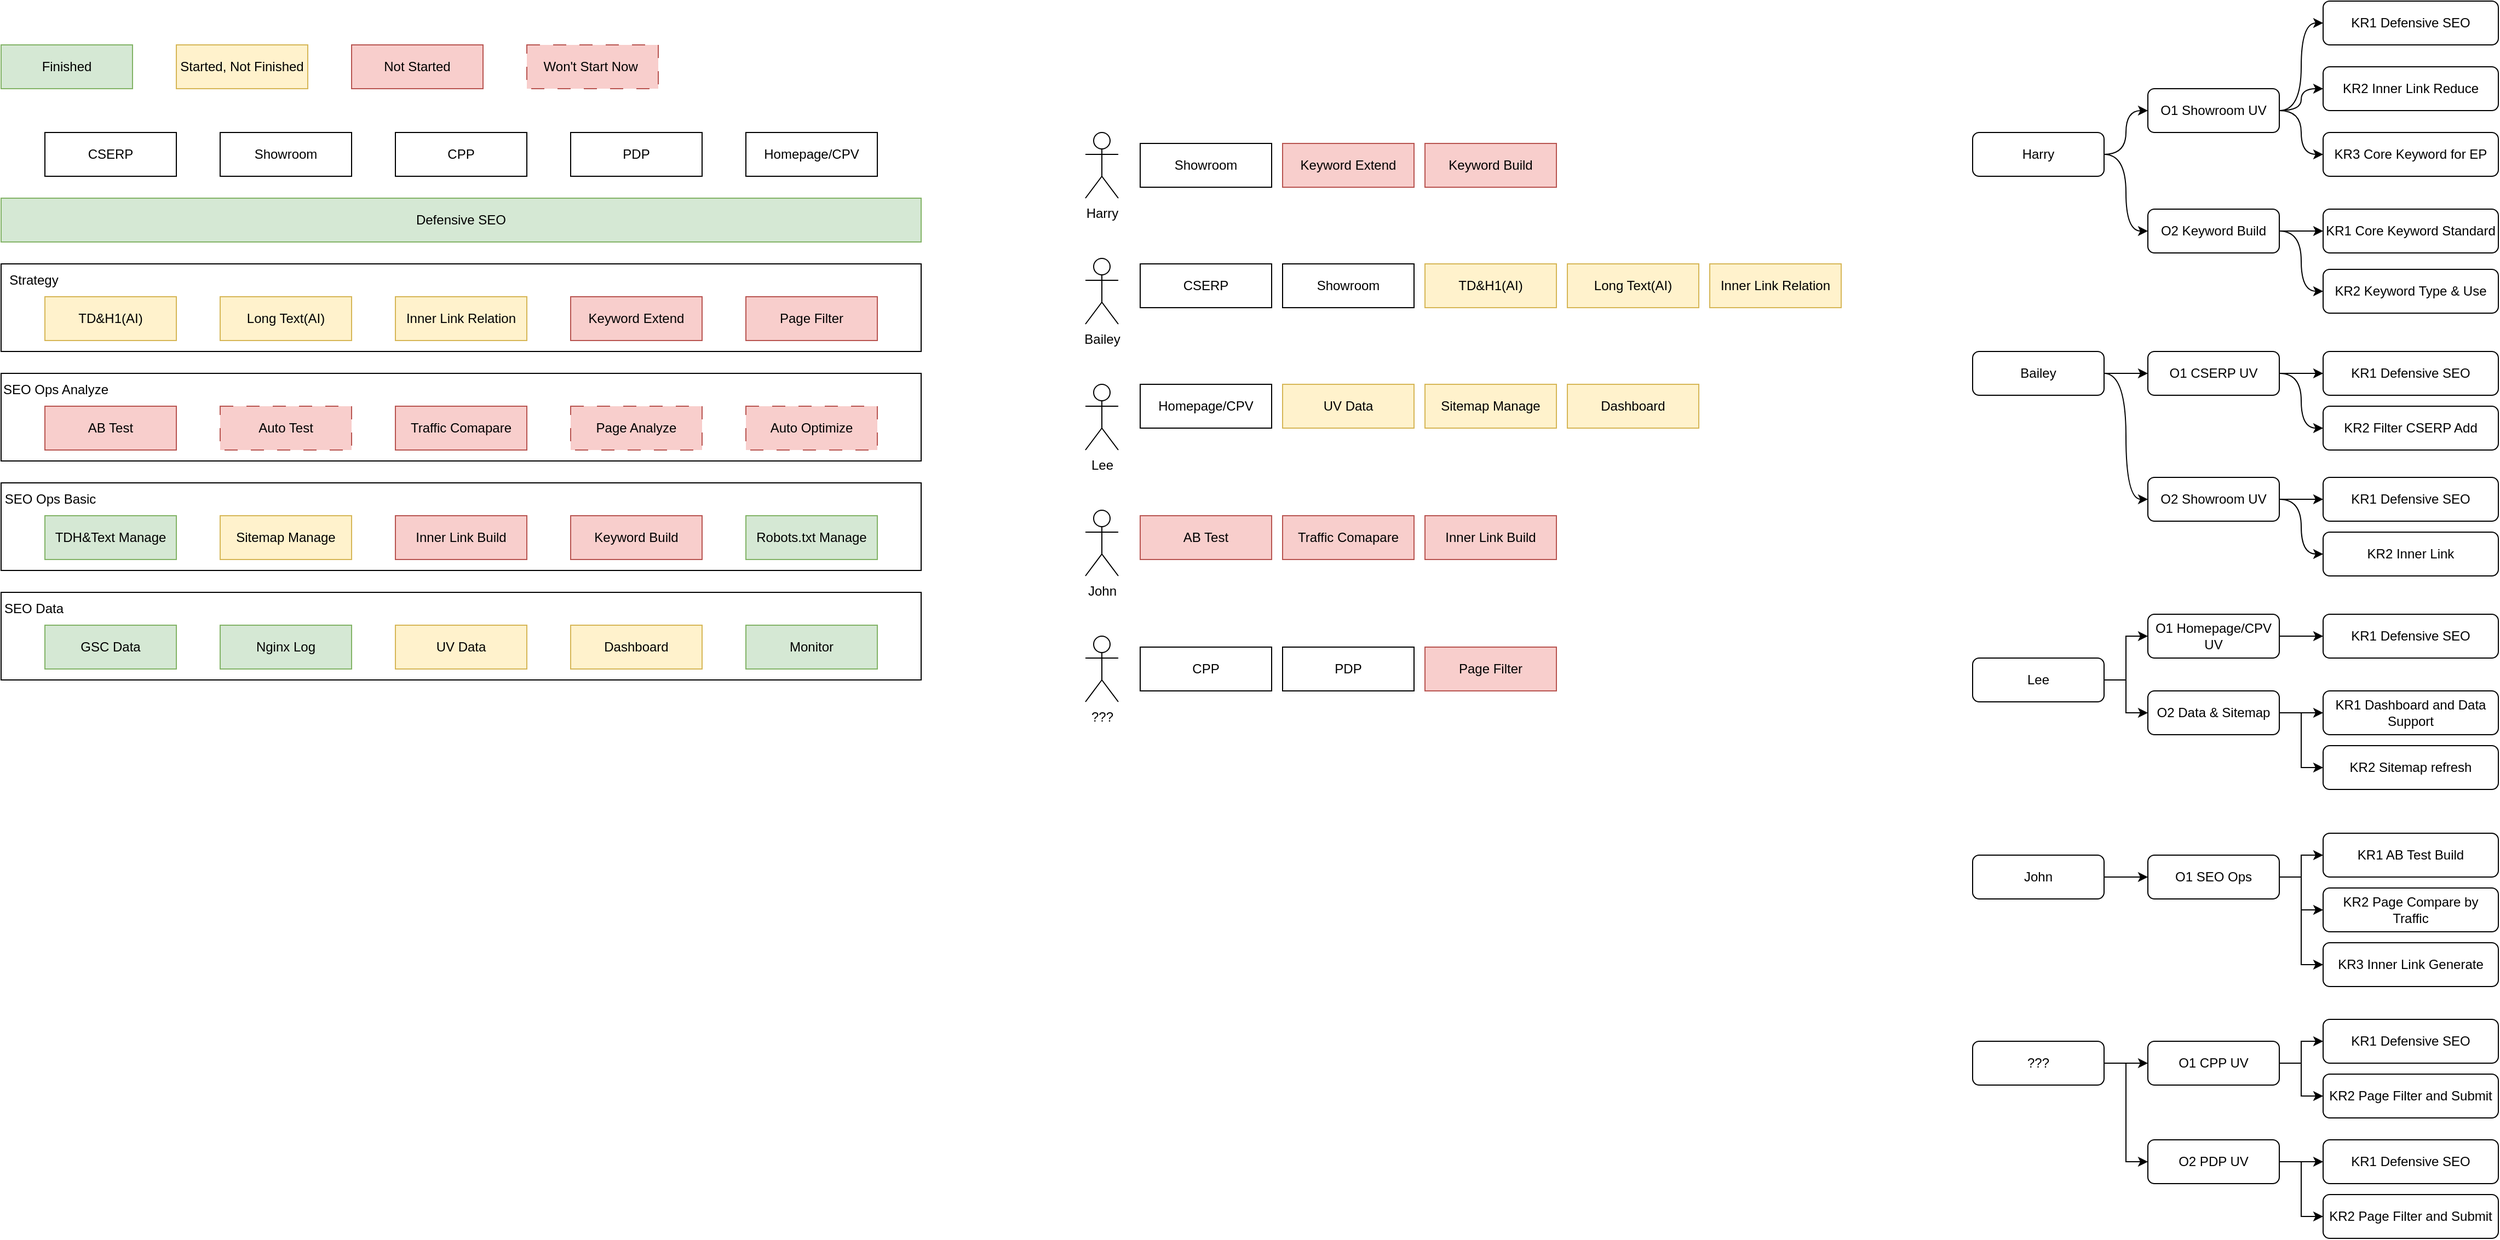 <mxfile version="28.2.5">
  <diagram name="第 1 页" id="SxdwZpmiBkziujz-fnMS">
    <mxGraphModel dx="1426" dy="1862" grid="1" gridSize="10" guides="1" tooltips="1" connect="1" arrows="1" fold="1" page="1" pageScale="1" pageWidth="827" pageHeight="1169" math="0" shadow="0">
      <root>
        <mxCell id="0" />
        <mxCell id="1" parent="0" />
        <mxCell id="_A9HMpBK-SsbvdlF7IaC-19" value="" style="rounded=0;whiteSpace=wrap;html=1;" vertex="1" parent="1">
          <mxGeometry x="40" y="-120" width="840" height="80" as="geometry" />
        </mxCell>
        <mxCell id="_A9HMpBK-SsbvdlF7IaC-5" value="" style="rounded=0;whiteSpace=wrap;html=1;" vertex="1" parent="1">
          <mxGeometry x="40" y="-20" width="840" height="80" as="geometry" />
        </mxCell>
        <mxCell id="pnVkMQvRt2Ape3iZtl4g-7" value="" style="rounded=0;whiteSpace=wrap;html=1;" parent="1" vertex="1">
          <mxGeometry x="40" y="80" width="840" height="80" as="geometry" />
        </mxCell>
        <mxCell id="pnVkMQvRt2Ape3iZtl4g-1" value="" style="rounded=0;whiteSpace=wrap;html=1;" parent="1" vertex="1">
          <mxGeometry x="40" y="180" width="840" height="80" as="geometry" />
        </mxCell>
        <mxCell id="pnVkMQvRt2Ape3iZtl4g-2" value="TDH&amp;amp;Text Manage" style="rounded=0;whiteSpace=wrap;html=1;fillColor=#d5e8d4;strokeColor=#82b366;" parent="1" vertex="1">
          <mxGeometry x="80" y="110" width="120" height="40" as="geometry" />
        </mxCell>
        <mxCell id="pnVkMQvRt2Ape3iZtl4g-3" value="Sitemap Manage" style="rounded=0;whiteSpace=wrap;html=1;fillColor=#fff2cc;strokeColor=#d6b656;" parent="1" vertex="1">
          <mxGeometry x="240" y="110" width="120" height="40" as="geometry" />
        </mxCell>
        <mxCell id="pnVkMQvRt2Ape3iZtl4g-4" value="Inner Link Build" style="rounded=0;whiteSpace=wrap;html=1;fillColor=#f8cecc;strokeColor=#b85450;" parent="1" vertex="1">
          <mxGeometry x="400" y="110" width="120" height="40" as="geometry" />
        </mxCell>
        <mxCell id="pnVkMQvRt2Ape3iZtl4g-5" value="Keyword Build" style="rounded=0;whiteSpace=wrap;html=1;fillColor=#f8cecc;strokeColor=#b85450;" parent="1" vertex="1">
          <mxGeometry x="560" y="110" width="120" height="40" as="geometry" />
        </mxCell>
        <mxCell id="pnVkMQvRt2Ape3iZtl4g-6" value="Robots.txt Manage" style="rounded=0;whiteSpace=wrap;html=1;fillColor=#d5e8d4;strokeColor=#82b366;" parent="1" vertex="1">
          <mxGeometry x="720" y="110" width="120" height="40" as="geometry" />
        </mxCell>
        <mxCell id="pnVkMQvRt2Ape3iZtl4g-8" value="SEO Ops Basic" style="text;html=1;align=center;verticalAlign=middle;whiteSpace=wrap;rounded=0;" parent="1" vertex="1">
          <mxGeometry x="40" y="80" width="90" height="30" as="geometry" />
        </mxCell>
        <mxCell id="pnVkMQvRt2Ape3iZtl4g-9" value="GSC Data" style="rounded=0;whiteSpace=wrap;html=1;fillColor=#d5e8d4;strokeColor=#82b366;" parent="1" vertex="1">
          <mxGeometry x="80" y="210" width="120" height="40" as="geometry" />
        </mxCell>
        <mxCell id="pnVkMQvRt2Ape3iZtl4g-10" value="Nginx Log" style="rounded=0;whiteSpace=wrap;html=1;fillColor=#d5e8d4;strokeColor=#82b366;" parent="1" vertex="1">
          <mxGeometry x="240" y="210" width="120" height="40" as="geometry" />
        </mxCell>
        <mxCell id="pnVkMQvRt2Ape3iZtl4g-11" value="UV Data" style="rounded=0;whiteSpace=wrap;html=1;fillColor=#fff2cc;strokeColor=#d6b656;" parent="1" vertex="1">
          <mxGeometry x="400" y="210" width="120" height="40" as="geometry" />
        </mxCell>
        <mxCell id="pnVkMQvRt2Ape3iZtl4g-12" value="Dashboard" style="rounded=0;whiteSpace=wrap;html=1;fillColor=#fff2cc;strokeColor=#d6b656;" parent="1" vertex="1">
          <mxGeometry x="560" y="210" width="120" height="40" as="geometry" />
        </mxCell>
        <mxCell id="pnVkMQvRt2Ape3iZtl4g-13" value="Monitor" style="rounded=0;whiteSpace=wrap;html=1;fillColor=#d5e8d4;strokeColor=#82b366;" parent="1" vertex="1">
          <mxGeometry x="720" y="210" width="120" height="40" as="geometry" />
        </mxCell>
        <mxCell id="pnVkMQvRt2Ape3iZtl4g-14" value="SEO Data" style="text;html=1;align=center;verticalAlign=middle;whiteSpace=wrap;rounded=0;" parent="1" vertex="1">
          <mxGeometry x="40" y="180" width="60" height="30" as="geometry" />
        </mxCell>
        <mxCell id="_A9HMpBK-SsbvdlF7IaC-1" value="AB Test" style="rounded=0;whiteSpace=wrap;html=1;fillColor=#f8cecc;strokeColor=#b85450;" vertex="1" parent="1">
          <mxGeometry x="80" y="10" width="120" height="40" as="geometry" />
        </mxCell>
        <mxCell id="_A9HMpBK-SsbvdlF7IaC-2" value="Page Analyze" style="rounded=0;whiteSpace=wrap;html=1;fillColor=#f8cecc;strokeColor=#b85450;dashed=1;dashPattern=12 12;" vertex="1" parent="1">
          <mxGeometry x="560" y="10" width="120" height="40" as="geometry" />
        </mxCell>
        <mxCell id="_A9HMpBK-SsbvdlF7IaC-3" value="Auto Optimize" style="rounded=0;whiteSpace=wrap;html=1;fillColor=#f8cecc;strokeColor=#b85450;dashed=1;dashPattern=12 12;" vertex="1" parent="1">
          <mxGeometry x="720" y="10" width="120" height="40" as="geometry" />
        </mxCell>
        <mxCell id="_A9HMpBK-SsbvdlF7IaC-4" value="Auto Test" style="rounded=0;whiteSpace=wrap;html=1;fillColor=#f8cecc;strokeColor=#b85450;dashed=1;dashPattern=12 12;" vertex="1" parent="1">
          <mxGeometry x="240" y="10" width="120" height="40" as="geometry" />
        </mxCell>
        <mxCell id="_A9HMpBK-SsbvdlF7IaC-6" value="SEO Ops Analyze" style="text;html=1;align=center;verticalAlign=middle;whiteSpace=wrap;rounded=0;" vertex="1" parent="1">
          <mxGeometry x="40" y="-20" width="100" height="30" as="geometry" />
        </mxCell>
        <mxCell id="_A9HMpBK-SsbvdlF7IaC-7" value="Showroom" style="rounded=0;whiteSpace=wrap;html=1;" vertex="1" parent="1">
          <mxGeometry x="240" y="-240" width="120" height="40" as="geometry" />
        </mxCell>
        <mxCell id="_A9HMpBK-SsbvdlF7IaC-8" value="CSERP" style="rounded=0;whiteSpace=wrap;html=1;" vertex="1" parent="1">
          <mxGeometry x="80" y="-240" width="120" height="40" as="geometry" />
        </mxCell>
        <mxCell id="_A9HMpBK-SsbvdlF7IaC-9" value="CPP" style="rounded=0;whiteSpace=wrap;html=1;" vertex="1" parent="1">
          <mxGeometry x="400" y="-240" width="120" height="40" as="geometry" />
        </mxCell>
        <mxCell id="_A9HMpBK-SsbvdlF7IaC-10" value="PDP" style="rounded=0;whiteSpace=wrap;html=1;" vertex="1" parent="1">
          <mxGeometry x="560" y="-240" width="120" height="40" as="geometry" />
        </mxCell>
        <mxCell id="_A9HMpBK-SsbvdlF7IaC-11" value="Homepage/CPV" style="rounded=0;whiteSpace=wrap;html=1;" vertex="1" parent="1">
          <mxGeometry x="720" y="-240" width="120" height="40" as="geometry" />
        </mxCell>
        <mxCell id="_A9HMpBK-SsbvdlF7IaC-13" value="TD&amp;amp;H1(AI)" style="rounded=0;whiteSpace=wrap;html=1;fillColor=#fff2cc;strokeColor=#d6b656;" vertex="1" parent="1">
          <mxGeometry x="80" y="-90" width="120" height="40" as="geometry" />
        </mxCell>
        <mxCell id="_A9HMpBK-SsbvdlF7IaC-14" value="Long Text(AI)" style="rounded=0;whiteSpace=wrap;html=1;fillColor=#fff2cc;strokeColor=#d6b656;" vertex="1" parent="1">
          <mxGeometry x="240" y="-90" width="120" height="40" as="geometry" />
        </mxCell>
        <mxCell id="_A9HMpBK-SsbvdlF7IaC-15" value="Inner Link Relation" style="rounded=0;whiteSpace=wrap;html=1;fillColor=#fff2cc;strokeColor=#d6b656;" vertex="1" parent="1">
          <mxGeometry x="400" y="-90" width="120" height="40" as="geometry" />
        </mxCell>
        <mxCell id="_A9HMpBK-SsbvdlF7IaC-16" value="Keyword Extend" style="rounded=0;whiteSpace=wrap;html=1;fillColor=#f8cecc;strokeColor=#b85450;" vertex="1" parent="1">
          <mxGeometry x="560" y="-90" width="120" height="40" as="geometry" />
        </mxCell>
        <mxCell id="_A9HMpBK-SsbvdlF7IaC-17" value="Traffic Comapare" style="rounded=0;whiteSpace=wrap;html=1;fillColor=#f8cecc;strokeColor=#b85450;" vertex="1" parent="1">
          <mxGeometry x="400" y="10" width="120" height="40" as="geometry" />
        </mxCell>
        <mxCell id="_A9HMpBK-SsbvdlF7IaC-18" value="Page Filter" style="rounded=0;whiteSpace=wrap;html=1;fillColor=#f8cecc;strokeColor=#b85450;" vertex="1" parent="1">
          <mxGeometry x="720" y="-90" width="120" height="40" as="geometry" />
        </mxCell>
        <mxCell id="_A9HMpBK-SsbvdlF7IaC-20" value="Strategy" style="text;html=1;align=center;verticalAlign=middle;whiteSpace=wrap;rounded=0;" vertex="1" parent="1">
          <mxGeometry x="40" y="-120" width="60" height="30" as="geometry" />
        </mxCell>
        <mxCell id="_A9HMpBK-SsbvdlF7IaC-22" value="Started, Not Finished" style="rounded=0;whiteSpace=wrap;html=1;fillColor=#fff2cc;strokeColor=#d6b656;" vertex="1" parent="1">
          <mxGeometry x="200" y="-320" width="120" height="40" as="geometry" />
        </mxCell>
        <mxCell id="_A9HMpBK-SsbvdlF7IaC-23" value="Not Started" style="rounded=0;whiteSpace=wrap;html=1;fillColor=#f8cecc;strokeColor=#b85450;" vertex="1" parent="1">
          <mxGeometry x="360" y="-320" width="120" height="40" as="geometry" />
        </mxCell>
        <mxCell id="_A9HMpBK-SsbvdlF7IaC-24" value="Finished" style="rounded=0;whiteSpace=wrap;html=1;fillColor=#d5e8d4;strokeColor=#82b366;" vertex="1" parent="1">
          <mxGeometry x="40" y="-320" width="120" height="40" as="geometry" />
        </mxCell>
        <mxCell id="_A9HMpBK-SsbvdlF7IaC-25" value="Won&#39;t Start Now&amp;nbsp;" style="rounded=0;whiteSpace=wrap;html=1;fillColor=#f8cecc;strokeColor=#b85450;dashed=1;dashPattern=12 12;" vertex="1" parent="1">
          <mxGeometry x="520" y="-320" width="120" height="40" as="geometry" />
        </mxCell>
        <mxCell id="_A9HMpBK-SsbvdlF7IaC-26" value="Defensive SEO" style="rounded=0;whiteSpace=wrap;html=1;fillColor=#d5e8d4;strokeColor=#82b366;" vertex="1" parent="1">
          <mxGeometry x="40" y="-180" width="840" height="40" as="geometry" />
        </mxCell>
        <mxCell id="_A9HMpBK-SsbvdlF7IaC-28" value="Bailey" style="shape=umlActor;verticalLabelPosition=bottom;verticalAlign=top;html=1;outlineConnect=0;" vertex="1" parent="1">
          <mxGeometry x="1030" y="-125" width="30" height="60" as="geometry" />
        </mxCell>
        <mxCell id="_A9HMpBK-SsbvdlF7IaC-29" value="Lee" style="shape=umlActor;verticalLabelPosition=bottom;verticalAlign=top;html=1;outlineConnect=0;" vertex="1" parent="1">
          <mxGeometry x="1030" y="-10" width="30" height="60" as="geometry" />
        </mxCell>
        <mxCell id="_A9HMpBK-SsbvdlF7IaC-30" value="John" style="shape=umlActor;verticalLabelPosition=bottom;verticalAlign=top;html=1;outlineConnect=0;" vertex="1" parent="1">
          <mxGeometry x="1030" y="105" width="30" height="60" as="geometry" />
        </mxCell>
        <mxCell id="_A9HMpBK-SsbvdlF7IaC-31" value="Harry" style="shape=umlActor;verticalLabelPosition=bottom;verticalAlign=top;html=1;outlineConnect=0;" vertex="1" parent="1">
          <mxGeometry x="1030" y="-240" width="30" height="60" as="geometry" />
        </mxCell>
        <mxCell id="_A9HMpBK-SsbvdlF7IaC-34" value="???" style="shape=umlActor;verticalLabelPosition=bottom;verticalAlign=top;html=1;outlineConnect=0;" vertex="1" parent="1">
          <mxGeometry x="1030" y="220" width="30" height="60" as="geometry" />
        </mxCell>
        <mxCell id="_A9HMpBK-SsbvdlF7IaC-35" value="Showroom" style="rounded=0;whiteSpace=wrap;html=1;" vertex="1" parent="1">
          <mxGeometry x="1080" y="-230" width="120" height="40" as="geometry" />
        </mxCell>
        <mxCell id="_A9HMpBK-SsbvdlF7IaC-36" value="Keyword Extend" style="rounded=0;whiteSpace=wrap;html=1;fillColor=#f8cecc;strokeColor=#b85450;" vertex="1" parent="1">
          <mxGeometry x="1210" y="-230" width="120" height="40" as="geometry" />
        </mxCell>
        <mxCell id="_A9HMpBK-SsbvdlF7IaC-37" value="Keyword Build" style="rounded=0;whiteSpace=wrap;html=1;fillColor=#f8cecc;strokeColor=#b85450;" vertex="1" parent="1">
          <mxGeometry x="1340" y="-230" width="120" height="40" as="geometry" />
        </mxCell>
        <mxCell id="_A9HMpBK-SsbvdlF7IaC-38" value="CSERP" style="rounded=0;whiteSpace=wrap;html=1;" vertex="1" parent="1">
          <mxGeometry x="1080" y="-120" width="120" height="40" as="geometry" />
        </mxCell>
        <mxCell id="_A9HMpBK-SsbvdlF7IaC-39" value="Showroom" style="rounded=0;whiteSpace=wrap;html=1;" vertex="1" parent="1">
          <mxGeometry x="1210" y="-120" width="120" height="40" as="geometry" />
        </mxCell>
        <mxCell id="_A9HMpBK-SsbvdlF7IaC-40" value="TD&amp;amp;H1(AI)" style="rounded=0;whiteSpace=wrap;html=1;fillColor=#fff2cc;strokeColor=#d6b656;" vertex="1" parent="1">
          <mxGeometry x="1340" y="-120" width="120" height="40" as="geometry" />
        </mxCell>
        <mxCell id="_A9HMpBK-SsbvdlF7IaC-41" value="Long Text(AI)" style="rounded=0;whiteSpace=wrap;html=1;fillColor=#fff2cc;strokeColor=#d6b656;" vertex="1" parent="1">
          <mxGeometry x="1470" y="-120" width="120" height="40" as="geometry" />
        </mxCell>
        <mxCell id="_A9HMpBK-SsbvdlF7IaC-42" value="Inner Link Relation" style="rounded=0;whiteSpace=wrap;html=1;fillColor=#fff2cc;strokeColor=#d6b656;" vertex="1" parent="1">
          <mxGeometry x="1600" y="-120" width="120" height="40" as="geometry" />
        </mxCell>
        <mxCell id="_A9HMpBK-SsbvdlF7IaC-43" value="UV Data" style="rounded=0;whiteSpace=wrap;html=1;fillColor=#fff2cc;strokeColor=#d6b656;" vertex="1" parent="1">
          <mxGeometry x="1210" y="-10" width="120" height="40" as="geometry" />
        </mxCell>
        <mxCell id="_A9HMpBK-SsbvdlF7IaC-44" value="Sitemap Manage" style="rounded=0;whiteSpace=wrap;html=1;fillColor=#fff2cc;strokeColor=#d6b656;" vertex="1" parent="1">
          <mxGeometry x="1340" y="-10" width="120" height="40" as="geometry" />
        </mxCell>
        <mxCell id="_A9HMpBK-SsbvdlF7IaC-45" value="Inner Link Build" style="rounded=0;whiteSpace=wrap;html=1;fillColor=#f8cecc;strokeColor=#b85450;" vertex="1" parent="1">
          <mxGeometry x="1340" y="110" width="120" height="40" as="geometry" />
        </mxCell>
        <mxCell id="_A9HMpBK-SsbvdlF7IaC-46" value="Dashboard" style="rounded=0;whiteSpace=wrap;html=1;fillColor=#fff2cc;strokeColor=#d6b656;" vertex="1" parent="1">
          <mxGeometry x="1470" y="-10" width="120" height="40" as="geometry" />
        </mxCell>
        <mxCell id="_A9HMpBK-SsbvdlF7IaC-47" value="AB Test" style="rounded=0;whiteSpace=wrap;html=1;fillColor=#f8cecc;strokeColor=#b85450;" vertex="1" parent="1">
          <mxGeometry x="1080" y="110" width="120" height="40" as="geometry" />
        </mxCell>
        <mxCell id="_A9HMpBK-SsbvdlF7IaC-48" value="Traffic Comapare" style="rounded=0;whiteSpace=wrap;html=1;fillColor=#f8cecc;strokeColor=#b85450;" vertex="1" parent="1">
          <mxGeometry x="1210" y="110" width="120" height="40" as="geometry" />
        </mxCell>
        <mxCell id="_A9HMpBK-SsbvdlF7IaC-49" value="CPP" style="rounded=0;whiteSpace=wrap;html=1;" vertex="1" parent="1">
          <mxGeometry x="1080" y="230" width="120" height="40" as="geometry" />
        </mxCell>
        <mxCell id="_A9HMpBK-SsbvdlF7IaC-50" value="PDP" style="rounded=0;whiteSpace=wrap;html=1;" vertex="1" parent="1">
          <mxGeometry x="1210" y="230" width="120" height="40" as="geometry" />
        </mxCell>
        <mxCell id="_A9HMpBK-SsbvdlF7IaC-51" value="Page Filter" style="rounded=0;whiteSpace=wrap;html=1;fillColor=#f8cecc;strokeColor=#b85450;" vertex="1" parent="1">
          <mxGeometry x="1340" y="230" width="120" height="40" as="geometry" />
        </mxCell>
        <mxCell id="_A9HMpBK-SsbvdlF7IaC-52" value="Homepage/CPV" style="rounded=0;whiteSpace=wrap;html=1;" vertex="1" parent="1">
          <mxGeometry x="1080" y="-10" width="120" height="40" as="geometry" />
        </mxCell>
        <mxCell id="_A9HMpBK-SsbvdlF7IaC-87" style="edgeStyle=orthogonalEdgeStyle;rounded=0;orthogonalLoop=1;jettySize=auto;html=1;exitX=1;exitY=0.5;exitDx=0;exitDy=0;entryX=0;entryY=0.5;entryDx=0;entryDy=0;curved=1;" edge="1" parent="1" source="_A9HMpBK-SsbvdlF7IaC-53" target="_A9HMpBK-SsbvdlF7IaC-58">
          <mxGeometry relative="1" as="geometry" />
        </mxCell>
        <mxCell id="_A9HMpBK-SsbvdlF7IaC-91" style="edgeStyle=orthogonalEdgeStyle;rounded=0;orthogonalLoop=1;jettySize=auto;html=1;exitX=1;exitY=0.5;exitDx=0;exitDy=0;entryX=0;entryY=0.5;entryDx=0;entryDy=0;curved=1;" edge="1" parent="1" source="_A9HMpBK-SsbvdlF7IaC-53" target="_A9HMpBK-SsbvdlF7IaC-59">
          <mxGeometry relative="1" as="geometry" />
        </mxCell>
        <mxCell id="_A9HMpBK-SsbvdlF7IaC-53" value="Harry" style="rounded=1;whiteSpace=wrap;html=1;" vertex="1" parent="1">
          <mxGeometry x="1840" y="-240" width="120" height="40" as="geometry" />
        </mxCell>
        <mxCell id="_A9HMpBK-SsbvdlF7IaC-94" style="edgeStyle=orthogonalEdgeStyle;rounded=0;orthogonalLoop=1;jettySize=auto;html=1;exitX=1;exitY=0.5;exitDx=0;exitDy=0;entryX=0;entryY=0.5;entryDx=0;entryDy=0;curved=1;" edge="1" parent="1" source="_A9HMpBK-SsbvdlF7IaC-54" target="_A9HMpBK-SsbvdlF7IaC-65">
          <mxGeometry relative="1" as="geometry" />
        </mxCell>
        <mxCell id="_A9HMpBK-SsbvdlF7IaC-99" style="edgeStyle=orthogonalEdgeStyle;rounded=0;orthogonalLoop=1;jettySize=auto;html=1;exitX=1;exitY=0.5;exitDx=0;exitDy=0;entryX=0;entryY=0.5;entryDx=0;entryDy=0;curved=1;" edge="1" parent="1" source="_A9HMpBK-SsbvdlF7IaC-54" target="_A9HMpBK-SsbvdlF7IaC-66">
          <mxGeometry relative="1" as="geometry" />
        </mxCell>
        <mxCell id="_A9HMpBK-SsbvdlF7IaC-54" value="Bailey" style="rounded=1;whiteSpace=wrap;html=1;" vertex="1" parent="1">
          <mxGeometry x="1840" y="-40" width="120" height="40" as="geometry" />
        </mxCell>
        <mxCell id="_A9HMpBK-SsbvdlF7IaC-100" style="edgeStyle=orthogonalEdgeStyle;rounded=0;orthogonalLoop=1;jettySize=auto;html=1;exitX=1;exitY=0.5;exitDx=0;exitDy=0;entryX=0;entryY=0.5;entryDx=0;entryDy=0;" edge="1" parent="1" source="_A9HMpBK-SsbvdlF7IaC-55" target="_A9HMpBK-SsbvdlF7IaC-71">
          <mxGeometry relative="1" as="geometry" />
        </mxCell>
        <mxCell id="_A9HMpBK-SsbvdlF7IaC-101" style="edgeStyle=orthogonalEdgeStyle;rounded=0;orthogonalLoop=1;jettySize=auto;html=1;exitX=1;exitY=0.5;exitDx=0;exitDy=0;entryX=0;entryY=0.5;entryDx=0;entryDy=0;" edge="1" parent="1" source="_A9HMpBK-SsbvdlF7IaC-55" target="_A9HMpBK-SsbvdlF7IaC-73">
          <mxGeometry relative="1" as="geometry" />
        </mxCell>
        <mxCell id="_A9HMpBK-SsbvdlF7IaC-55" value="Lee" style="rounded=1;whiteSpace=wrap;html=1;" vertex="1" parent="1">
          <mxGeometry x="1840" y="240" width="120" height="40" as="geometry" />
        </mxCell>
        <mxCell id="_A9HMpBK-SsbvdlF7IaC-105" style="edgeStyle=orthogonalEdgeStyle;rounded=0;orthogonalLoop=1;jettySize=auto;html=1;exitX=1;exitY=0.5;exitDx=0;exitDy=0;entryX=0;entryY=0.5;entryDx=0;entryDy=0;" edge="1" parent="1" source="_A9HMpBK-SsbvdlF7IaC-56" target="_A9HMpBK-SsbvdlF7IaC-77">
          <mxGeometry relative="1" as="geometry" />
        </mxCell>
        <mxCell id="_A9HMpBK-SsbvdlF7IaC-56" value="John" style="rounded=1;whiteSpace=wrap;html=1;" vertex="1" parent="1">
          <mxGeometry x="1840" y="420" width="120" height="40" as="geometry" />
        </mxCell>
        <mxCell id="_A9HMpBK-SsbvdlF7IaC-109" style="edgeStyle=orthogonalEdgeStyle;rounded=0;orthogonalLoop=1;jettySize=auto;html=1;exitX=1;exitY=0.5;exitDx=0;exitDy=0;entryX=0;entryY=0.5;entryDx=0;entryDy=0;" edge="1" parent="1" source="_A9HMpBK-SsbvdlF7IaC-57" target="_A9HMpBK-SsbvdlF7IaC-81">
          <mxGeometry relative="1" as="geometry" />
        </mxCell>
        <mxCell id="_A9HMpBK-SsbvdlF7IaC-110" style="edgeStyle=orthogonalEdgeStyle;rounded=0;orthogonalLoop=1;jettySize=auto;html=1;exitX=1;exitY=0.5;exitDx=0;exitDy=0;entryX=0;entryY=0.5;entryDx=0;entryDy=0;" edge="1" parent="1" source="_A9HMpBK-SsbvdlF7IaC-57" target="_A9HMpBK-SsbvdlF7IaC-82">
          <mxGeometry relative="1" as="geometry" />
        </mxCell>
        <mxCell id="_A9HMpBK-SsbvdlF7IaC-57" value="???" style="rounded=1;whiteSpace=wrap;html=1;" vertex="1" parent="1">
          <mxGeometry x="1840" y="590" width="120" height="40" as="geometry" />
        </mxCell>
        <mxCell id="_A9HMpBK-SsbvdlF7IaC-88" style="edgeStyle=orthogonalEdgeStyle;rounded=0;orthogonalLoop=1;jettySize=auto;html=1;exitX=1;exitY=0.5;exitDx=0;exitDy=0;entryX=0;entryY=0.5;entryDx=0;entryDy=0;curved=1;" edge="1" parent="1" source="_A9HMpBK-SsbvdlF7IaC-58" target="_A9HMpBK-SsbvdlF7IaC-61">
          <mxGeometry relative="1" as="geometry" />
        </mxCell>
        <mxCell id="_A9HMpBK-SsbvdlF7IaC-89" style="edgeStyle=orthogonalEdgeStyle;rounded=0;orthogonalLoop=1;jettySize=auto;html=1;exitX=1;exitY=0.5;exitDx=0;exitDy=0;entryX=0;entryY=0.5;entryDx=0;entryDy=0;curved=1;" edge="1" parent="1" source="_A9HMpBK-SsbvdlF7IaC-58" target="_A9HMpBK-SsbvdlF7IaC-60">
          <mxGeometry relative="1" as="geometry" />
        </mxCell>
        <mxCell id="_A9HMpBK-SsbvdlF7IaC-90" style="edgeStyle=orthogonalEdgeStyle;rounded=0;orthogonalLoop=1;jettySize=auto;html=1;exitX=1;exitY=0.5;exitDx=0;exitDy=0;entryX=0;entryY=0.5;entryDx=0;entryDy=0;curved=1;" edge="1" parent="1" source="_A9HMpBK-SsbvdlF7IaC-58" target="_A9HMpBK-SsbvdlF7IaC-62">
          <mxGeometry relative="1" as="geometry" />
        </mxCell>
        <mxCell id="_A9HMpBK-SsbvdlF7IaC-58" value="O1 Showroom UV" style="rounded=1;whiteSpace=wrap;html=1;" vertex="1" parent="1">
          <mxGeometry x="2000" y="-280" width="120" height="40" as="geometry" />
        </mxCell>
        <mxCell id="_A9HMpBK-SsbvdlF7IaC-92" style="edgeStyle=orthogonalEdgeStyle;rounded=0;orthogonalLoop=1;jettySize=auto;html=1;exitX=1;exitY=0.5;exitDx=0;exitDy=0;entryX=0;entryY=0.5;entryDx=0;entryDy=0;curved=1;" edge="1" parent="1" source="_A9HMpBK-SsbvdlF7IaC-59" target="_A9HMpBK-SsbvdlF7IaC-63">
          <mxGeometry relative="1" as="geometry" />
        </mxCell>
        <mxCell id="_A9HMpBK-SsbvdlF7IaC-93" style="edgeStyle=orthogonalEdgeStyle;rounded=0;orthogonalLoop=1;jettySize=auto;html=1;exitX=1;exitY=0.5;exitDx=0;exitDy=0;entryX=0;entryY=0.5;entryDx=0;entryDy=0;curved=1;" edge="1" parent="1" source="_A9HMpBK-SsbvdlF7IaC-59" target="_A9HMpBK-SsbvdlF7IaC-64">
          <mxGeometry relative="1" as="geometry" />
        </mxCell>
        <mxCell id="_A9HMpBK-SsbvdlF7IaC-59" value="O2 Keyword Build" style="rounded=1;whiteSpace=wrap;html=1;" vertex="1" parent="1">
          <mxGeometry x="2000" y="-170" width="120" height="40" as="geometry" />
        </mxCell>
        <mxCell id="_A9HMpBK-SsbvdlF7IaC-60" value="KR2 Inner Link Reduce" style="rounded=1;whiteSpace=wrap;html=1;" vertex="1" parent="1">
          <mxGeometry x="2160" y="-300" width="160" height="40" as="geometry" />
        </mxCell>
        <mxCell id="_A9HMpBK-SsbvdlF7IaC-61" value="KR1 Defensive SEO" style="rounded=1;whiteSpace=wrap;html=1;" vertex="1" parent="1">
          <mxGeometry x="2160" y="-360" width="160" height="40" as="geometry" />
        </mxCell>
        <mxCell id="_A9HMpBK-SsbvdlF7IaC-62" value="KR3 Core Keyword for EP" style="rounded=1;whiteSpace=wrap;html=1;" vertex="1" parent="1">
          <mxGeometry x="2160" y="-240" width="160" height="40" as="geometry" />
        </mxCell>
        <mxCell id="_A9HMpBK-SsbvdlF7IaC-63" value="KR1 Core Keyword Standard" style="rounded=1;whiteSpace=wrap;html=1;" vertex="1" parent="1">
          <mxGeometry x="2160" y="-170" width="160" height="40" as="geometry" />
        </mxCell>
        <mxCell id="_A9HMpBK-SsbvdlF7IaC-64" value="KR2 Keyword Type &amp;amp; Use" style="rounded=1;whiteSpace=wrap;html=1;" vertex="1" parent="1">
          <mxGeometry x="2160" y="-115" width="160" height="40" as="geometry" />
        </mxCell>
        <mxCell id="_A9HMpBK-SsbvdlF7IaC-95" style="edgeStyle=orthogonalEdgeStyle;rounded=0;orthogonalLoop=1;jettySize=auto;html=1;exitX=1;exitY=0.5;exitDx=0;exitDy=0;entryX=0;entryY=0.5;entryDx=0;entryDy=0;curved=1;" edge="1" parent="1" source="_A9HMpBK-SsbvdlF7IaC-65" target="_A9HMpBK-SsbvdlF7IaC-67">
          <mxGeometry relative="1" as="geometry" />
        </mxCell>
        <mxCell id="_A9HMpBK-SsbvdlF7IaC-96" style="edgeStyle=orthogonalEdgeStyle;rounded=0;orthogonalLoop=1;jettySize=auto;html=1;exitX=1;exitY=0.5;exitDx=0;exitDy=0;entryX=0;entryY=0.5;entryDx=0;entryDy=0;curved=1;" edge="1" parent="1" source="_A9HMpBK-SsbvdlF7IaC-65" target="_A9HMpBK-SsbvdlF7IaC-69">
          <mxGeometry relative="1" as="geometry" />
        </mxCell>
        <mxCell id="_A9HMpBK-SsbvdlF7IaC-65" value="O1 CSERP UV" style="rounded=1;whiteSpace=wrap;html=1;" vertex="1" parent="1">
          <mxGeometry x="2000" y="-40" width="120" height="40" as="geometry" />
        </mxCell>
        <mxCell id="_A9HMpBK-SsbvdlF7IaC-97" style="edgeStyle=orthogonalEdgeStyle;rounded=0;orthogonalLoop=1;jettySize=auto;html=1;exitX=1;exitY=0.5;exitDx=0;exitDy=0;entryX=0;entryY=0.5;entryDx=0;entryDy=0;curved=1;" edge="1" parent="1" source="_A9HMpBK-SsbvdlF7IaC-66" target="_A9HMpBK-SsbvdlF7IaC-68">
          <mxGeometry relative="1" as="geometry" />
        </mxCell>
        <mxCell id="_A9HMpBK-SsbvdlF7IaC-98" style="edgeStyle=orthogonalEdgeStyle;rounded=0;orthogonalLoop=1;jettySize=auto;html=1;exitX=1;exitY=0.5;exitDx=0;exitDy=0;entryX=0;entryY=0.5;entryDx=0;entryDy=0;curved=1;" edge="1" parent="1" source="_A9HMpBK-SsbvdlF7IaC-66" target="_A9HMpBK-SsbvdlF7IaC-70">
          <mxGeometry relative="1" as="geometry" />
        </mxCell>
        <mxCell id="_A9HMpBK-SsbvdlF7IaC-66" value="O2 Showroom UV" style="rounded=1;whiteSpace=wrap;html=1;" vertex="1" parent="1">
          <mxGeometry x="2000" y="75" width="120" height="40" as="geometry" />
        </mxCell>
        <mxCell id="_A9HMpBK-SsbvdlF7IaC-67" value="KR1 Defensive SEO" style="rounded=1;whiteSpace=wrap;html=1;" vertex="1" parent="1">
          <mxGeometry x="2160" y="-40" width="160" height="40" as="geometry" />
        </mxCell>
        <mxCell id="_A9HMpBK-SsbvdlF7IaC-68" value="KR1 Defensive SEO" style="rounded=1;whiteSpace=wrap;html=1;" vertex="1" parent="1">
          <mxGeometry x="2160" y="75" width="160" height="40" as="geometry" />
        </mxCell>
        <mxCell id="_A9HMpBK-SsbvdlF7IaC-69" value="KR2 Filter CSERP Add" style="rounded=1;whiteSpace=wrap;html=1;" vertex="1" parent="1">
          <mxGeometry x="2160" y="10" width="160" height="40" as="geometry" />
        </mxCell>
        <mxCell id="_A9HMpBK-SsbvdlF7IaC-70" value="KR2 Inner Link" style="rounded=1;whiteSpace=wrap;html=1;" vertex="1" parent="1">
          <mxGeometry x="2160" y="125" width="160" height="40" as="geometry" />
        </mxCell>
        <mxCell id="_A9HMpBK-SsbvdlF7IaC-102" style="edgeStyle=orthogonalEdgeStyle;rounded=0;orthogonalLoop=1;jettySize=auto;html=1;exitX=1;exitY=0.5;exitDx=0;exitDy=0;entryX=0;entryY=0.5;entryDx=0;entryDy=0;" edge="1" parent="1" source="_A9HMpBK-SsbvdlF7IaC-71" target="_A9HMpBK-SsbvdlF7IaC-72">
          <mxGeometry relative="1" as="geometry" />
        </mxCell>
        <mxCell id="_A9HMpBK-SsbvdlF7IaC-71" value="O1 Homepage/CPV UV" style="rounded=1;whiteSpace=wrap;html=1;" vertex="1" parent="1">
          <mxGeometry x="2000" y="200" width="120" height="40" as="geometry" />
        </mxCell>
        <mxCell id="_A9HMpBK-SsbvdlF7IaC-72" value="KR1 Defensive SEO" style="rounded=1;whiteSpace=wrap;html=1;" vertex="1" parent="1">
          <mxGeometry x="2160" y="200" width="160" height="40" as="geometry" />
        </mxCell>
        <mxCell id="_A9HMpBK-SsbvdlF7IaC-103" style="edgeStyle=orthogonalEdgeStyle;rounded=0;orthogonalLoop=1;jettySize=auto;html=1;exitX=1;exitY=0.5;exitDx=0;exitDy=0;entryX=0;entryY=0.5;entryDx=0;entryDy=0;" edge="1" parent="1" source="_A9HMpBK-SsbvdlF7IaC-73" target="_A9HMpBK-SsbvdlF7IaC-74">
          <mxGeometry relative="1" as="geometry" />
        </mxCell>
        <mxCell id="_A9HMpBK-SsbvdlF7IaC-104" style="edgeStyle=orthogonalEdgeStyle;rounded=0;orthogonalLoop=1;jettySize=auto;html=1;exitX=1;exitY=0.5;exitDx=0;exitDy=0;entryX=0;entryY=0.5;entryDx=0;entryDy=0;" edge="1" parent="1" source="_A9HMpBK-SsbvdlF7IaC-73" target="_A9HMpBK-SsbvdlF7IaC-75">
          <mxGeometry relative="1" as="geometry" />
        </mxCell>
        <mxCell id="_A9HMpBK-SsbvdlF7IaC-73" value="O2 Data &amp;amp; Sitemap" style="rounded=1;whiteSpace=wrap;html=1;" vertex="1" parent="1">
          <mxGeometry x="2000" y="270" width="120" height="40" as="geometry" />
        </mxCell>
        <mxCell id="_A9HMpBK-SsbvdlF7IaC-74" value="KR1 Dashboard and Data Support" style="rounded=1;whiteSpace=wrap;html=1;" vertex="1" parent="1">
          <mxGeometry x="2160" y="270" width="160" height="40" as="geometry" />
        </mxCell>
        <mxCell id="_A9HMpBK-SsbvdlF7IaC-75" value="KR2 Sitemap refresh" style="rounded=1;whiteSpace=wrap;html=1;" vertex="1" parent="1">
          <mxGeometry x="2160" y="320" width="160" height="40" as="geometry" />
        </mxCell>
        <mxCell id="_A9HMpBK-SsbvdlF7IaC-106" style="edgeStyle=orthogonalEdgeStyle;rounded=0;orthogonalLoop=1;jettySize=auto;html=1;exitX=1;exitY=0.5;exitDx=0;exitDy=0;entryX=0;entryY=0.5;entryDx=0;entryDy=0;" edge="1" parent="1" source="_A9HMpBK-SsbvdlF7IaC-77" target="_A9HMpBK-SsbvdlF7IaC-78">
          <mxGeometry relative="1" as="geometry" />
        </mxCell>
        <mxCell id="_A9HMpBK-SsbvdlF7IaC-107" style="edgeStyle=orthogonalEdgeStyle;rounded=0;orthogonalLoop=1;jettySize=auto;html=1;exitX=1;exitY=0.5;exitDx=0;exitDy=0;entryX=0;entryY=0.5;entryDx=0;entryDy=0;" edge="1" parent="1" source="_A9HMpBK-SsbvdlF7IaC-77" target="_A9HMpBK-SsbvdlF7IaC-79">
          <mxGeometry relative="1" as="geometry" />
        </mxCell>
        <mxCell id="_A9HMpBK-SsbvdlF7IaC-108" style="edgeStyle=orthogonalEdgeStyle;rounded=0;orthogonalLoop=1;jettySize=auto;html=1;exitX=1;exitY=0.5;exitDx=0;exitDy=0;entryX=0;entryY=0.5;entryDx=0;entryDy=0;" edge="1" parent="1" source="_A9HMpBK-SsbvdlF7IaC-77" target="_A9HMpBK-SsbvdlF7IaC-80">
          <mxGeometry relative="1" as="geometry" />
        </mxCell>
        <mxCell id="_A9HMpBK-SsbvdlF7IaC-77" value="O1 SEO Ops" style="rounded=1;whiteSpace=wrap;html=1;" vertex="1" parent="1">
          <mxGeometry x="2000" y="420" width="120" height="40" as="geometry" />
        </mxCell>
        <mxCell id="_A9HMpBK-SsbvdlF7IaC-78" value="KR1 AB Test Build" style="rounded=1;whiteSpace=wrap;html=1;" vertex="1" parent="1">
          <mxGeometry x="2160" y="400" width="160" height="40" as="geometry" />
        </mxCell>
        <mxCell id="_A9HMpBK-SsbvdlF7IaC-79" value="KR2 Page Compare by Traffic" style="rounded=1;whiteSpace=wrap;html=1;" vertex="1" parent="1">
          <mxGeometry x="2160" y="450" width="160" height="40" as="geometry" />
        </mxCell>
        <mxCell id="_A9HMpBK-SsbvdlF7IaC-80" value="KR3 Inner Link Generate" style="rounded=1;whiteSpace=wrap;html=1;" vertex="1" parent="1">
          <mxGeometry x="2160" y="500" width="160" height="40" as="geometry" />
        </mxCell>
        <mxCell id="_A9HMpBK-SsbvdlF7IaC-111" style="edgeStyle=orthogonalEdgeStyle;rounded=0;orthogonalLoop=1;jettySize=auto;html=1;exitX=1;exitY=0.5;exitDx=0;exitDy=0;entryX=0;entryY=0.5;entryDx=0;entryDy=0;" edge="1" parent="1" source="_A9HMpBK-SsbvdlF7IaC-81" target="_A9HMpBK-SsbvdlF7IaC-83">
          <mxGeometry relative="1" as="geometry" />
        </mxCell>
        <mxCell id="_A9HMpBK-SsbvdlF7IaC-112" style="edgeStyle=orthogonalEdgeStyle;rounded=0;orthogonalLoop=1;jettySize=auto;html=1;exitX=1;exitY=0.5;exitDx=0;exitDy=0;entryX=0;entryY=0.5;entryDx=0;entryDy=0;" edge="1" parent="1" source="_A9HMpBK-SsbvdlF7IaC-81" target="_A9HMpBK-SsbvdlF7IaC-84">
          <mxGeometry relative="1" as="geometry" />
        </mxCell>
        <mxCell id="_A9HMpBK-SsbvdlF7IaC-81" value="O1 CPP UV" style="rounded=1;whiteSpace=wrap;html=1;" vertex="1" parent="1">
          <mxGeometry x="2000" y="590" width="120" height="40" as="geometry" />
        </mxCell>
        <mxCell id="_A9HMpBK-SsbvdlF7IaC-113" style="edgeStyle=orthogonalEdgeStyle;rounded=0;orthogonalLoop=1;jettySize=auto;html=1;exitX=1;exitY=0.5;exitDx=0;exitDy=0;entryX=0;entryY=0.5;entryDx=0;entryDy=0;" edge="1" parent="1" source="_A9HMpBK-SsbvdlF7IaC-82" target="_A9HMpBK-SsbvdlF7IaC-85">
          <mxGeometry relative="1" as="geometry" />
        </mxCell>
        <mxCell id="_A9HMpBK-SsbvdlF7IaC-114" style="edgeStyle=orthogonalEdgeStyle;rounded=0;orthogonalLoop=1;jettySize=auto;html=1;exitX=1;exitY=0.5;exitDx=0;exitDy=0;entryX=0;entryY=0.5;entryDx=0;entryDy=0;" edge="1" parent="1" source="_A9HMpBK-SsbvdlF7IaC-82" target="_A9HMpBK-SsbvdlF7IaC-86">
          <mxGeometry relative="1" as="geometry" />
        </mxCell>
        <mxCell id="_A9HMpBK-SsbvdlF7IaC-82" value="O2 PDP UV" style="rounded=1;whiteSpace=wrap;html=1;" vertex="1" parent="1">
          <mxGeometry x="2000" y="680" width="120" height="40" as="geometry" />
        </mxCell>
        <mxCell id="_A9HMpBK-SsbvdlF7IaC-83" value="KR1 Defensive SEO" style="rounded=1;whiteSpace=wrap;html=1;" vertex="1" parent="1">
          <mxGeometry x="2160" y="570" width="160" height="40" as="geometry" />
        </mxCell>
        <mxCell id="_A9HMpBK-SsbvdlF7IaC-84" value="KR2 Page Filter and Submit" style="rounded=1;whiteSpace=wrap;html=1;" vertex="1" parent="1">
          <mxGeometry x="2160" y="620" width="160" height="40" as="geometry" />
        </mxCell>
        <mxCell id="_A9HMpBK-SsbvdlF7IaC-85" value="KR1 Defensive SEO" style="rounded=1;whiteSpace=wrap;html=1;" vertex="1" parent="1">
          <mxGeometry x="2160" y="680" width="160" height="40" as="geometry" />
        </mxCell>
        <mxCell id="_A9HMpBK-SsbvdlF7IaC-86" value="KR2 Page Filter and Submit" style="rounded=1;whiteSpace=wrap;html=1;" vertex="1" parent="1">
          <mxGeometry x="2160" y="730" width="160" height="40" as="geometry" />
        </mxCell>
      </root>
    </mxGraphModel>
  </diagram>
</mxfile>

